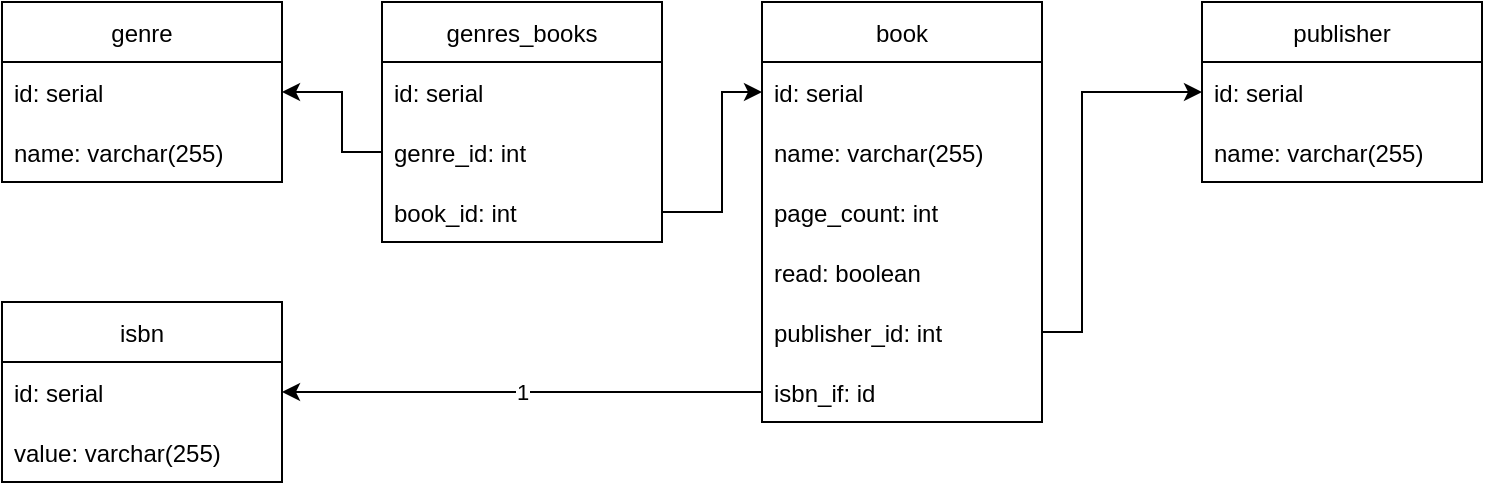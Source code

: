 <mxfile version="20.0.4" type="device"><diagram id="KX8nPdoJZftdFgaVEQti" name="Page-1"><mxGraphModel dx="1422" dy="762" grid="1" gridSize="10" guides="1" tooltips="1" connect="1" arrows="1" fold="1" page="1" pageScale="1" pageWidth="827" pageHeight="1169" math="0" shadow="0"><root><mxCell id="0"/><mxCell id="1" parent="0"/><mxCell id="VHZJ9-6ceW8Zf0EqdC28-1" value="book" style="swimlane;fontStyle=0;childLayout=stackLayout;horizontal=1;startSize=30;horizontalStack=0;resizeParent=1;resizeParentMax=0;resizeLast=0;collapsible=1;marginBottom=0;" vertex="1" parent="1"><mxGeometry x="440" y="100" width="140" height="210" as="geometry"/></mxCell><mxCell id="VHZJ9-6ceW8Zf0EqdC28-11" value="id: serial" style="text;strokeColor=none;fillColor=none;align=left;verticalAlign=middle;spacingLeft=4;spacingRight=4;overflow=hidden;points=[[0,0.5],[1,0.5]];portConstraint=eastwest;rotatable=0;" vertex="1" parent="VHZJ9-6ceW8Zf0EqdC28-1"><mxGeometry y="30" width="140" height="30" as="geometry"/></mxCell><mxCell id="VHZJ9-6ceW8Zf0EqdC28-2" value="name: varchar(255)" style="text;strokeColor=none;fillColor=none;align=left;verticalAlign=middle;spacingLeft=4;spacingRight=4;overflow=hidden;points=[[0,0.5],[1,0.5]];portConstraint=eastwest;rotatable=0;" vertex="1" parent="VHZJ9-6ceW8Zf0EqdC28-1"><mxGeometry y="60" width="140" height="30" as="geometry"/></mxCell><mxCell id="VHZJ9-6ceW8Zf0EqdC28-3" value="page_count: int" style="text;strokeColor=none;fillColor=none;align=left;verticalAlign=middle;spacingLeft=4;spacingRight=4;overflow=hidden;points=[[0,0.5],[1,0.5]];portConstraint=eastwest;rotatable=0;" vertex="1" parent="VHZJ9-6ceW8Zf0EqdC28-1"><mxGeometry y="90" width="140" height="30" as="geometry"/></mxCell><mxCell id="VHZJ9-6ceW8Zf0EqdC28-4" value="read: boolean" style="text;strokeColor=none;fillColor=none;align=left;verticalAlign=middle;spacingLeft=4;spacingRight=4;overflow=hidden;points=[[0,0.5],[1,0.5]];portConstraint=eastwest;rotatable=0;" vertex="1" parent="VHZJ9-6ceW8Zf0EqdC28-1"><mxGeometry y="120" width="140" height="30" as="geometry"/></mxCell><mxCell id="VHZJ9-6ceW8Zf0EqdC28-5" value="publisher_id: int" style="text;strokeColor=none;fillColor=none;align=left;verticalAlign=middle;spacingLeft=4;spacingRight=4;overflow=hidden;points=[[0,0.5],[1,0.5]];portConstraint=eastwest;rotatable=0;" vertex="1" parent="VHZJ9-6ceW8Zf0EqdC28-1"><mxGeometry y="150" width="140" height="30" as="geometry"/></mxCell><mxCell id="VHZJ9-6ceW8Zf0EqdC28-25" value="isbn_if: id" style="text;strokeColor=none;fillColor=none;align=left;verticalAlign=middle;spacingLeft=4;spacingRight=4;overflow=hidden;points=[[0,0.5],[1,0.5]];portConstraint=eastwest;rotatable=0;" vertex="1" parent="VHZJ9-6ceW8Zf0EqdC28-1"><mxGeometry y="180" width="140" height="30" as="geometry"/></mxCell><mxCell id="VHZJ9-6ceW8Zf0EqdC28-6" value="publisher" style="swimlane;fontStyle=0;childLayout=stackLayout;horizontal=1;startSize=30;horizontalStack=0;resizeParent=1;resizeParentMax=0;resizeLast=0;collapsible=1;marginBottom=0;" vertex="1" parent="1"><mxGeometry x="660" y="100" width="140" height="90" as="geometry"/></mxCell><mxCell id="VHZJ9-6ceW8Zf0EqdC28-12" value="id: serial" style="text;strokeColor=none;fillColor=none;align=left;verticalAlign=middle;spacingLeft=4;spacingRight=4;overflow=hidden;points=[[0,0.5],[1,0.5]];portConstraint=eastwest;rotatable=0;" vertex="1" parent="VHZJ9-6ceW8Zf0EqdC28-6"><mxGeometry y="30" width="140" height="30" as="geometry"/></mxCell><mxCell id="VHZJ9-6ceW8Zf0EqdC28-7" value="name: varchar(255)" style="text;strokeColor=none;fillColor=none;align=left;verticalAlign=middle;spacingLeft=4;spacingRight=4;overflow=hidden;points=[[0,0.5],[1,0.5]];portConstraint=eastwest;rotatable=0;" vertex="1" parent="VHZJ9-6ceW8Zf0EqdC28-6"><mxGeometry y="60" width="140" height="30" as="geometry"/></mxCell><mxCell id="VHZJ9-6ceW8Zf0EqdC28-15" value="" style="endArrow=classic;html=1;rounded=0;exitX=1;exitY=0.5;exitDx=0;exitDy=0;entryX=0;entryY=0.5;entryDx=0;entryDy=0;" edge="1" parent="1" source="VHZJ9-6ceW8Zf0EqdC28-5" target="VHZJ9-6ceW8Zf0EqdC28-12"><mxGeometry width="50" height="50" relative="1" as="geometry"><mxPoint x="390" y="420" as="sourcePoint"/><mxPoint x="440" y="370" as="targetPoint"/><Array as="points"><mxPoint x="600" y="265"/><mxPoint x="600" y="145"/></Array></mxGeometry></mxCell><mxCell id="VHZJ9-6ceW8Zf0EqdC28-16" value="genre" style="swimlane;fontStyle=0;childLayout=stackLayout;horizontal=1;startSize=30;horizontalStack=0;resizeParent=1;resizeParentMax=0;resizeLast=0;collapsible=1;marginBottom=0;" vertex="1" parent="1"><mxGeometry x="60" y="100" width="140" height="90" as="geometry"/></mxCell><mxCell id="VHZJ9-6ceW8Zf0EqdC28-17" value="id: serial" style="text;strokeColor=none;fillColor=none;align=left;verticalAlign=middle;spacingLeft=4;spacingRight=4;overflow=hidden;points=[[0,0.5],[1,0.5]];portConstraint=eastwest;rotatable=0;" vertex="1" parent="VHZJ9-6ceW8Zf0EqdC28-16"><mxGeometry y="30" width="140" height="30" as="geometry"/></mxCell><mxCell id="VHZJ9-6ceW8Zf0EqdC28-18" value="name: varchar(255)" style="text;strokeColor=none;fillColor=none;align=left;verticalAlign=middle;spacingLeft=4;spacingRight=4;overflow=hidden;points=[[0,0.5],[1,0.5]];portConstraint=eastwest;rotatable=0;" vertex="1" parent="VHZJ9-6ceW8Zf0EqdC28-16"><mxGeometry y="60" width="140" height="30" as="geometry"/></mxCell><mxCell id="VHZJ9-6ceW8Zf0EqdC28-19" value="genres_books" style="swimlane;fontStyle=0;childLayout=stackLayout;horizontal=1;startSize=30;horizontalStack=0;resizeParent=1;resizeParentMax=0;resizeLast=0;collapsible=1;marginBottom=0;" vertex="1" parent="1"><mxGeometry x="250" y="100" width="140" height="120" as="geometry"/></mxCell><mxCell id="VHZJ9-6ceW8Zf0EqdC28-20" value="id: serial" style="text;strokeColor=none;fillColor=none;align=left;verticalAlign=middle;spacingLeft=4;spacingRight=4;overflow=hidden;points=[[0,0.5],[1,0.5]];portConstraint=eastwest;rotatable=0;" vertex="1" parent="VHZJ9-6ceW8Zf0EqdC28-19"><mxGeometry y="30" width="140" height="30" as="geometry"/></mxCell><mxCell id="VHZJ9-6ceW8Zf0EqdC28-21" value="genre_id: int" style="text;strokeColor=none;fillColor=none;align=left;verticalAlign=middle;spacingLeft=4;spacingRight=4;overflow=hidden;points=[[0,0.5],[1,0.5]];portConstraint=eastwest;rotatable=0;" vertex="1" parent="VHZJ9-6ceW8Zf0EqdC28-19"><mxGeometry y="60" width="140" height="30" as="geometry"/></mxCell><mxCell id="VHZJ9-6ceW8Zf0EqdC28-22" value="book_id: int" style="text;strokeColor=none;fillColor=none;align=left;verticalAlign=middle;spacingLeft=4;spacingRight=4;overflow=hidden;points=[[0,0.5],[1,0.5]];portConstraint=eastwest;rotatable=0;" vertex="1" parent="VHZJ9-6ceW8Zf0EqdC28-19"><mxGeometry y="90" width="140" height="30" as="geometry"/></mxCell><mxCell id="VHZJ9-6ceW8Zf0EqdC28-23" value="" style="endArrow=classic;html=1;rounded=0;exitX=0;exitY=0.5;exitDx=0;exitDy=0;entryX=1;entryY=0.5;entryDx=0;entryDy=0;" edge="1" parent="1" source="VHZJ9-6ceW8Zf0EqdC28-21" target="VHZJ9-6ceW8Zf0EqdC28-17"><mxGeometry width="50" height="50" relative="1" as="geometry"><mxPoint x="250" y="320" as="sourcePoint"/><mxPoint x="300" y="270" as="targetPoint"/><Array as="points"><mxPoint x="230" y="175"/><mxPoint x="230" y="145"/></Array></mxGeometry></mxCell><mxCell id="VHZJ9-6ceW8Zf0EqdC28-24" value="" style="endArrow=classic;html=1;rounded=0;entryX=0;entryY=0.5;entryDx=0;entryDy=0;exitX=1;exitY=0.5;exitDx=0;exitDy=0;" edge="1" parent="1" source="VHZJ9-6ceW8Zf0EqdC28-22" target="VHZJ9-6ceW8Zf0EqdC28-11"><mxGeometry width="50" height="50" relative="1" as="geometry"><mxPoint x="370" y="290" as="sourcePoint"/><mxPoint x="420" y="240" as="targetPoint"/><Array as="points"><mxPoint x="420" y="205"/><mxPoint x="420" y="145"/></Array></mxGeometry></mxCell><mxCell id="VHZJ9-6ceW8Zf0EqdC28-26" value="isbn" style="swimlane;fontStyle=0;childLayout=stackLayout;horizontal=1;startSize=30;horizontalStack=0;resizeParent=1;resizeParentMax=0;resizeLast=0;collapsible=1;marginBottom=0;" vertex="1" parent="1"><mxGeometry x="60" y="250" width="140" height="90" as="geometry"/></mxCell><mxCell id="VHZJ9-6ceW8Zf0EqdC28-27" value="id: serial" style="text;strokeColor=none;fillColor=none;align=left;verticalAlign=middle;spacingLeft=4;spacingRight=4;overflow=hidden;points=[[0,0.5],[1,0.5]];portConstraint=eastwest;rotatable=0;" vertex="1" parent="VHZJ9-6ceW8Zf0EqdC28-26"><mxGeometry y="30" width="140" height="30" as="geometry"/></mxCell><mxCell id="VHZJ9-6ceW8Zf0EqdC28-28" value="value: varchar(255)" style="text;strokeColor=none;fillColor=none;align=left;verticalAlign=middle;spacingLeft=4;spacingRight=4;overflow=hidden;points=[[0,0.5],[1,0.5]];portConstraint=eastwest;rotatable=0;" vertex="1" parent="VHZJ9-6ceW8Zf0EqdC28-26"><mxGeometry y="60" width="140" height="30" as="geometry"/></mxCell><mxCell id="VHZJ9-6ceW8Zf0EqdC28-30" value="" style="endArrow=classic;html=1;rounded=0;exitX=0;exitY=0.5;exitDx=0;exitDy=0;" edge="1" parent="1" source="VHZJ9-6ceW8Zf0EqdC28-25" target="VHZJ9-6ceW8Zf0EqdC28-27"><mxGeometry relative="1" as="geometry"><mxPoint x="310" y="370" as="sourcePoint"/><mxPoint x="410" y="370" as="targetPoint"/></mxGeometry></mxCell><mxCell id="VHZJ9-6ceW8Zf0EqdC28-31" value="1" style="edgeLabel;resizable=0;html=1;align=center;verticalAlign=middle;" connectable="0" vertex="1" parent="VHZJ9-6ceW8Zf0EqdC28-30"><mxGeometry relative="1" as="geometry"/></mxCell></root></mxGraphModel></diagram></mxfile>